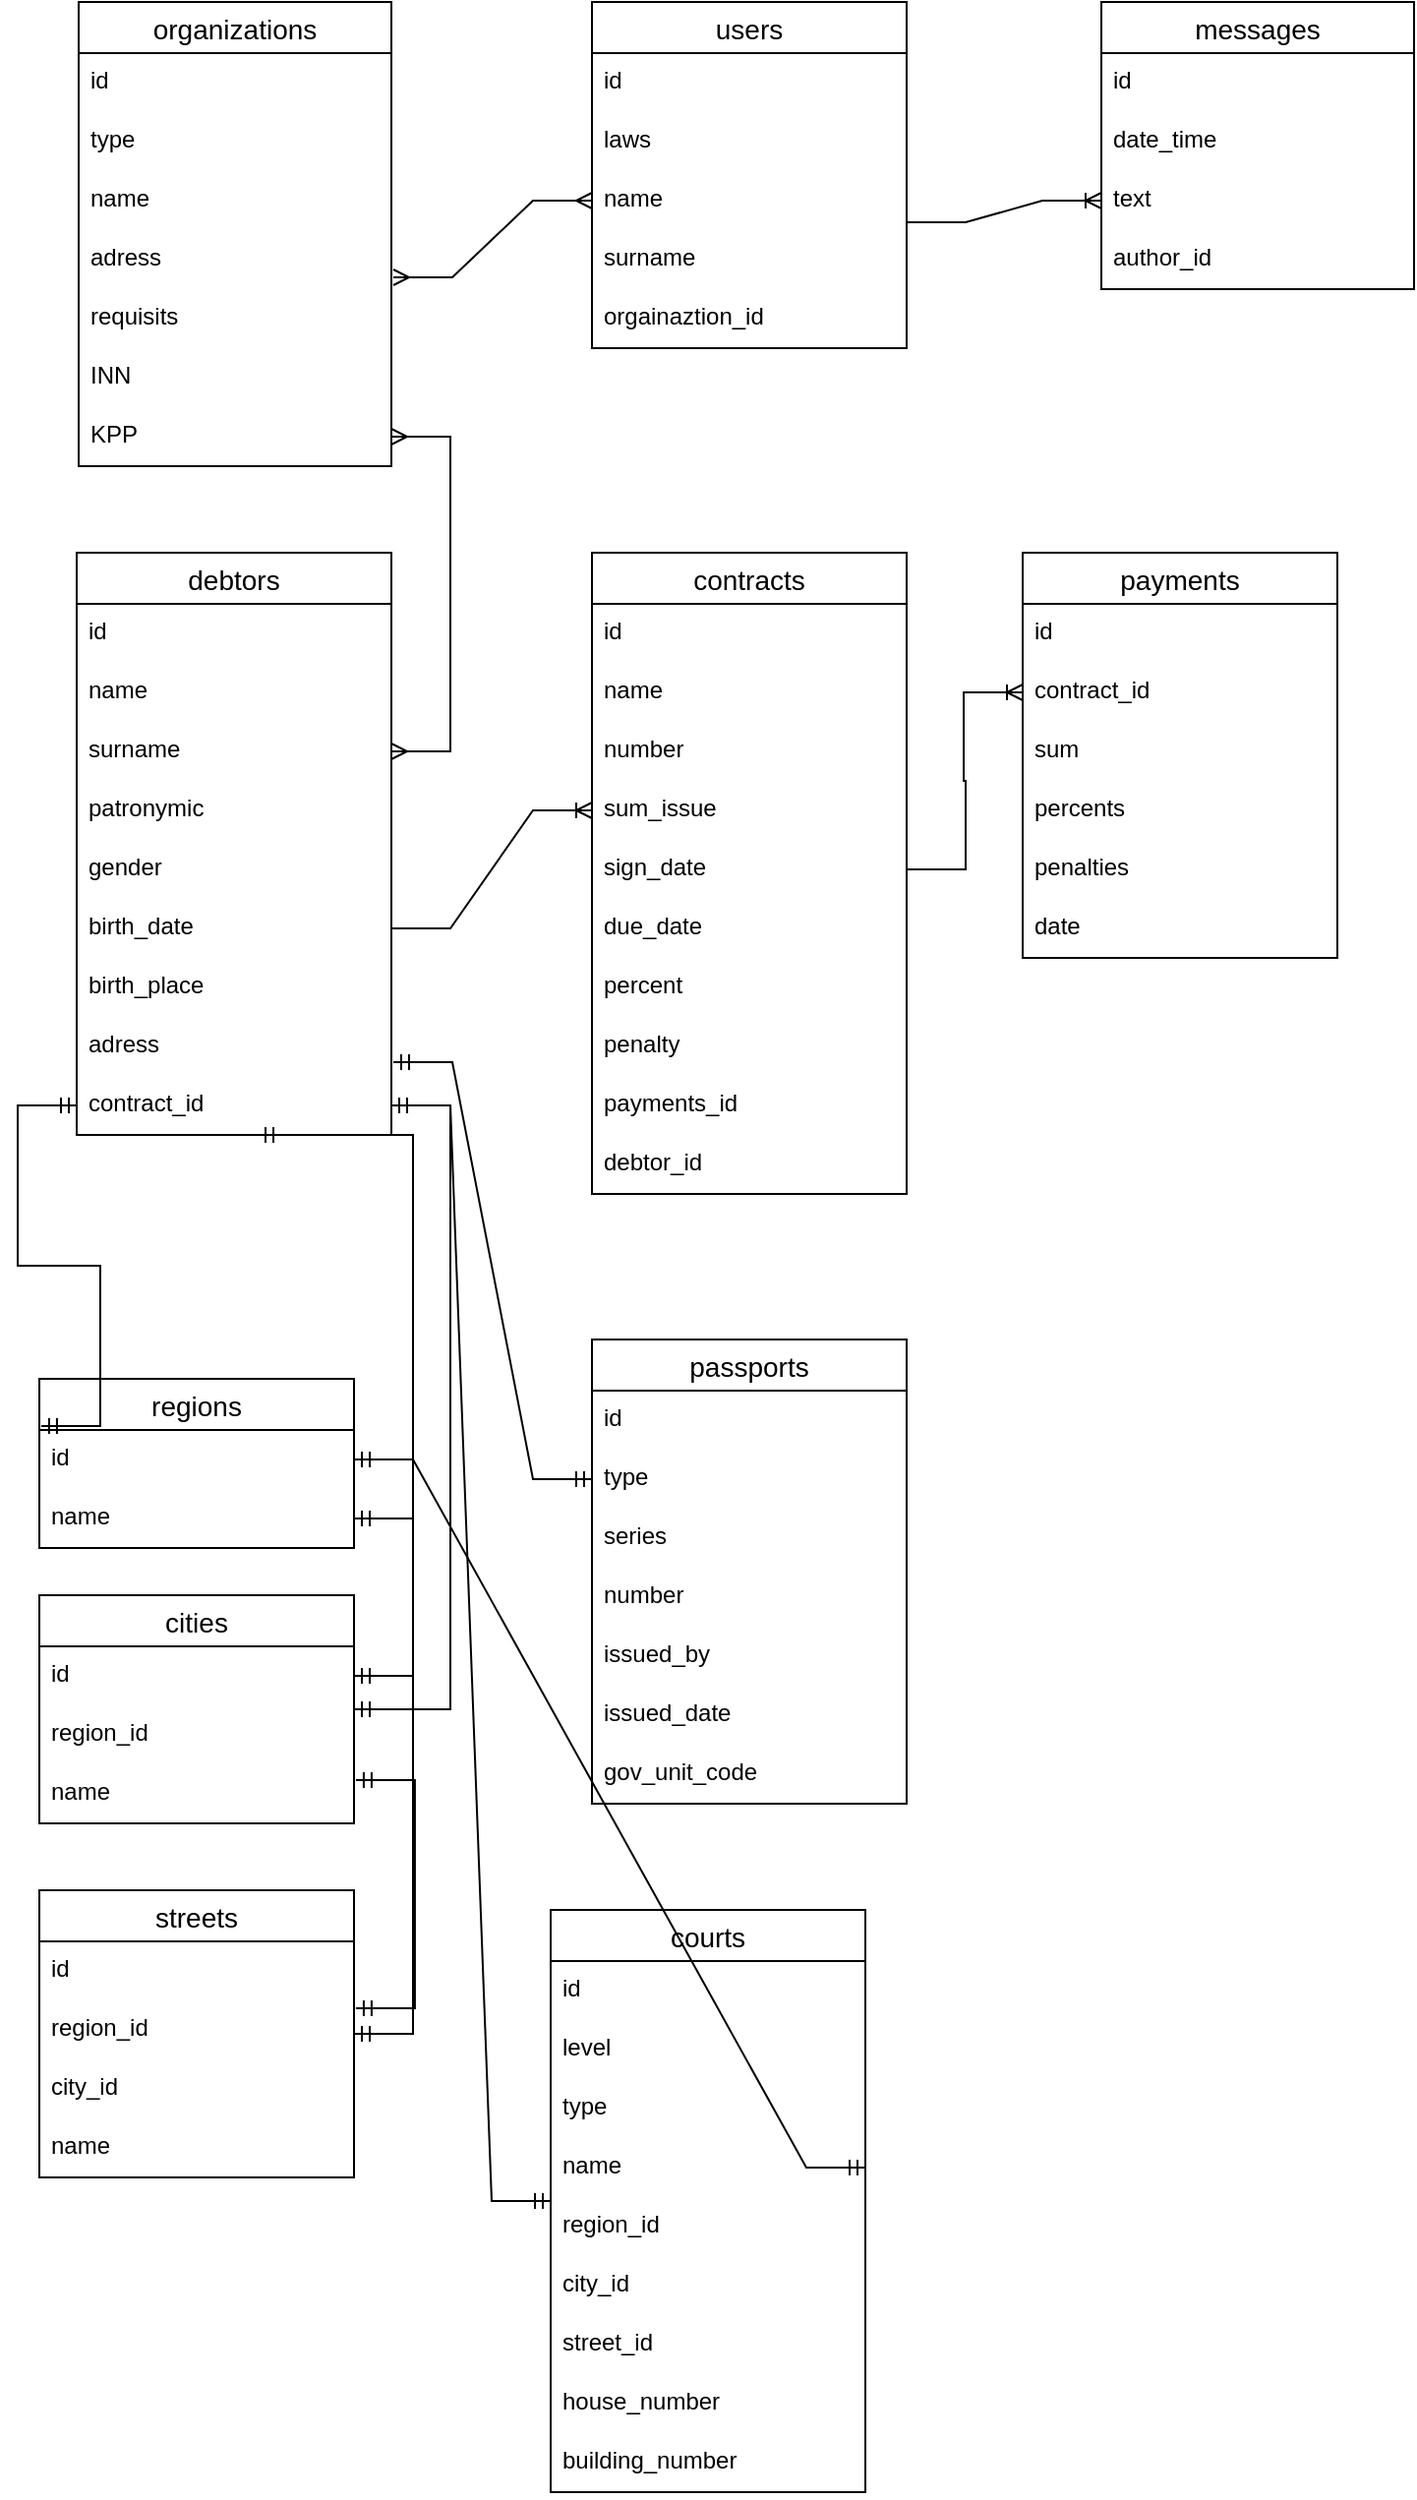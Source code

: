 <mxfile version="16.5.6" type="device"><diagram id="U7mNSI6FyCc5TlIsYgP4" name="Page-1"><mxGraphModel dx="1422" dy="794" grid="1" gridSize="10" guides="1" tooltips="1" connect="1" arrows="1" fold="1" page="1" pageScale="1" pageWidth="5000" pageHeight="5000" math="0" shadow="0"><root><mxCell id="0"/><mxCell id="1" parent="0"/><mxCell id="NuWBDG4nEByuU6j7ohmf-14" value="users" style="swimlane;fontStyle=0;childLayout=stackLayout;horizontal=1;startSize=26;horizontalStack=0;resizeParent=1;resizeParentMax=0;resizeLast=0;collapsible=1;marginBottom=0;align=center;fontSize=14;" vertex="1" parent="1"><mxGeometry x="321" y="40" width="160" height="176" as="geometry"/></mxCell><mxCell id="NuWBDG4nEByuU6j7ohmf-15" value="id" style="text;strokeColor=none;fillColor=none;spacingLeft=4;spacingRight=4;overflow=hidden;rotatable=0;points=[[0,0.5],[1,0.5]];portConstraint=eastwest;fontSize=12;" vertex="1" parent="NuWBDG4nEByuU6j7ohmf-14"><mxGeometry y="26" width="160" height="30" as="geometry"/></mxCell><mxCell id="NuWBDG4nEByuU6j7ohmf-16" value="laws" style="text;strokeColor=none;fillColor=none;spacingLeft=4;spacingRight=4;overflow=hidden;rotatable=0;points=[[0,0.5],[1,0.5]];portConstraint=eastwest;fontSize=12;" vertex="1" parent="NuWBDG4nEByuU6j7ohmf-14"><mxGeometry y="56" width="160" height="30" as="geometry"/></mxCell><mxCell id="NuWBDG4nEByuU6j7ohmf-17" value="name" style="text;strokeColor=none;fillColor=none;spacingLeft=4;spacingRight=4;overflow=hidden;rotatable=0;points=[[0,0.5],[1,0.5]];portConstraint=eastwest;fontSize=12;" vertex="1" parent="NuWBDG4nEByuU6j7ohmf-14"><mxGeometry y="86" width="160" height="30" as="geometry"/></mxCell><mxCell id="NuWBDG4nEByuU6j7ohmf-18" value="surname" style="text;strokeColor=none;fillColor=none;spacingLeft=4;spacingRight=4;overflow=hidden;rotatable=0;points=[[0,0.5],[1,0.5]];portConstraint=eastwest;fontSize=12;" vertex="1" parent="NuWBDG4nEByuU6j7ohmf-14"><mxGeometry y="116" width="160" height="30" as="geometry"/></mxCell><mxCell id="NuWBDG4nEByuU6j7ohmf-70" value="orgainaztion_id" style="text;strokeColor=none;fillColor=none;spacingLeft=4;spacingRight=4;overflow=hidden;rotatable=0;points=[[0,0.5],[1,0.5]];portConstraint=eastwest;fontSize=12;" vertex="1" parent="NuWBDG4nEByuU6j7ohmf-14"><mxGeometry y="146" width="160" height="30" as="geometry"/></mxCell><mxCell id="NuWBDG4nEByuU6j7ohmf-20" value="organizations" style="swimlane;fontStyle=0;childLayout=stackLayout;horizontal=1;startSize=26;horizontalStack=0;resizeParent=1;resizeParentMax=0;resizeLast=0;collapsible=1;marginBottom=0;align=center;fontSize=14;aspect=fixed;" vertex="1" parent="1"><mxGeometry x="60" y="40" width="159" height="236" as="geometry"/></mxCell><mxCell id="NuWBDG4nEByuU6j7ohmf-21" value="id" style="text;strokeColor=none;fillColor=none;spacingLeft=4;spacingRight=4;overflow=hidden;rotatable=0;points=[[0,0.5],[1,0.5]];portConstraint=eastwest;fontSize=12;" vertex="1" parent="NuWBDG4nEByuU6j7ohmf-20"><mxGeometry y="26" width="159" height="30" as="geometry"/></mxCell><mxCell id="NuWBDG4nEByuU6j7ohmf-22" value="type" style="text;strokeColor=none;fillColor=none;spacingLeft=4;spacingRight=4;overflow=hidden;rotatable=0;points=[[0,0.5],[1,0.5]];portConstraint=eastwest;fontSize=12;" vertex="1" parent="NuWBDG4nEByuU6j7ohmf-20"><mxGeometry y="56" width="159" height="30" as="geometry"/></mxCell><mxCell id="NuWBDG4nEByuU6j7ohmf-81" value="" style="edgeStyle=entityRelationEdgeStyle;fontSize=12;html=1;endArrow=ERmany;startArrow=ERmany;rounded=0;" edge="1" parent="NuWBDG4nEByuU6j7ohmf-20" target="NuWBDG4nEByuU6j7ohmf-17"><mxGeometry width="100" height="100" relative="1" as="geometry"><mxPoint x="160" y="140" as="sourcePoint"/><mxPoint x="250" y="90" as="targetPoint"/></mxGeometry></mxCell><mxCell id="NuWBDG4nEByuU6j7ohmf-23" value="name" style="text;strokeColor=none;fillColor=none;spacingLeft=4;spacingRight=4;overflow=hidden;rotatable=0;points=[[0,0.5],[1,0.5]];portConstraint=eastwest;fontSize=12;" vertex="1" parent="NuWBDG4nEByuU6j7ohmf-20"><mxGeometry y="86" width="159" height="30" as="geometry"/></mxCell><mxCell id="NuWBDG4nEByuU6j7ohmf-24" value="adress" style="text;strokeColor=none;fillColor=none;spacingLeft=4;spacingRight=4;overflow=hidden;rotatable=0;points=[[0,0.5],[1,0.5]];portConstraint=eastwest;fontSize=12;" vertex="1" parent="NuWBDG4nEByuU6j7ohmf-20"><mxGeometry y="116" width="159" height="30" as="geometry"/></mxCell><mxCell id="NuWBDG4nEByuU6j7ohmf-25" value="requisits" style="text;strokeColor=none;fillColor=none;spacingLeft=4;spacingRight=4;overflow=hidden;rotatable=0;points=[[0,0.5],[1,0.5]];portConstraint=eastwest;fontSize=12;" vertex="1" parent="NuWBDG4nEByuU6j7ohmf-20"><mxGeometry y="146" width="159" height="30" as="geometry"/></mxCell><mxCell id="NuWBDG4nEByuU6j7ohmf-26" value="INN" style="text;strokeColor=none;fillColor=none;spacingLeft=4;spacingRight=4;overflow=hidden;rotatable=0;points=[[0,0.5],[1,0.5]];portConstraint=eastwest;fontSize=12;" vertex="1" parent="NuWBDG4nEByuU6j7ohmf-20"><mxGeometry y="176" width="159" height="30" as="geometry"/></mxCell><mxCell id="NuWBDG4nEByuU6j7ohmf-27" value="KPP" style="text;strokeColor=none;fillColor=none;spacingLeft=4;spacingRight=4;overflow=hidden;rotatable=0;points=[[0,0.5],[1,0.5]];portConstraint=eastwest;fontSize=12;" vertex="1" parent="NuWBDG4nEByuU6j7ohmf-20"><mxGeometry y="206" width="159" height="30" as="geometry"/></mxCell><mxCell id="NuWBDG4nEByuU6j7ohmf-29" value="debtors" style="swimlane;fontStyle=0;childLayout=stackLayout;horizontal=1;startSize=26;horizontalStack=0;resizeParent=1;resizeParentMax=0;resizeLast=0;collapsible=1;marginBottom=0;align=center;fontSize=14;" vertex="1" parent="1"><mxGeometry x="59" y="320" width="160" height="296" as="geometry"/></mxCell><mxCell id="NuWBDG4nEByuU6j7ohmf-30" value="id" style="text;strokeColor=none;fillColor=none;spacingLeft=4;spacingRight=4;overflow=hidden;rotatable=0;points=[[0,0.5],[1,0.5]];portConstraint=eastwest;fontSize=12;" vertex="1" parent="NuWBDG4nEByuU6j7ohmf-29"><mxGeometry y="26" width="160" height="30" as="geometry"/></mxCell><mxCell id="NuWBDG4nEByuU6j7ohmf-32" value="name" style="text;strokeColor=none;fillColor=none;spacingLeft=4;spacingRight=4;overflow=hidden;rotatable=0;points=[[0,0.5],[1,0.5]];portConstraint=eastwest;fontSize=12;" vertex="1" parent="NuWBDG4nEByuU6j7ohmf-29"><mxGeometry y="56" width="160" height="30" as="geometry"/></mxCell><mxCell id="NuWBDG4nEByuU6j7ohmf-33" value="surname" style="text;strokeColor=none;fillColor=none;spacingLeft=4;spacingRight=4;overflow=hidden;rotatable=0;points=[[0,0.5],[1,0.5]];portConstraint=eastwest;fontSize=12;" vertex="1" parent="NuWBDG4nEByuU6j7ohmf-29"><mxGeometry y="86" width="160" height="30" as="geometry"/></mxCell><mxCell id="NuWBDG4nEByuU6j7ohmf-34" value="patronymic" style="text;strokeColor=none;fillColor=none;spacingLeft=4;spacingRight=4;overflow=hidden;rotatable=0;points=[[0,0.5],[1,0.5]];portConstraint=eastwest;fontSize=12;" vertex="1" parent="NuWBDG4nEByuU6j7ohmf-29"><mxGeometry y="116" width="160" height="30" as="geometry"/></mxCell><mxCell id="NuWBDG4nEByuU6j7ohmf-35" value="gender" style="text;strokeColor=none;fillColor=none;spacingLeft=4;spacingRight=4;overflow=hidden;rotatable=0;points=[[0,0.5],[1,0.5]];portConstraint=eastwest;fontSize=12;" vertex="1" parent="NuWBDG4nEByuU6j7ohmf-29"><mxGeometry y="146" width="160" height="30" as="geometry"/></mxCell><mxCell id="NuWBDG4nEByuU6j7ohmf-36" value="birth_date" style="text;strokeColor=none;fillColor=none;spacingLeft=4;spacingRight=4;overflow=hidden;rotatable=0;points=[[0,0.5],[1,0.5]];portConstraint=eastwest;fontSize=12;" vertex="1" parent="NuWBDG4nEByuU6j7ohmf-29"><mxGeometry y="176" width="160" height="30" as="geometry"/></mxCell><mxCell id="NuWBDG4nEByuU6j7ohmf-38" value="birth_place" style="text;strokeColor=none;fillColor=none;spacingLeft=4;spacingRight=4;overflow=hidden;rotatable=0;points=[[0,0.5],[1,0.5]];portConstraint=eastwest;fontSize=12;" vertex="1" parent="NuWBDG4nEByuU6j7ohmf-29"><mxGeometry y="206" width="160" height="30" as="geometry"/></mxCell><mxCell id="NuWBDG4nEByuU6j7ohmf-44" value="adress" style="text;strokeColor=none;fillColor=none;spacingLeft=4;spacingRight=4;overflow=hidden;rotatable=0;points=[[0,0.5],[1,0.5]];portConstraint=eastwest;fontSize=12;" vertex="1" parent="NuWBDG4nEByuU6j7ohmf-29"><mxGeometry y="236" width="160" height="30" as="geometry"/></mxCell><mxCell id="NuWBDG4nEByuU6j7ohmf-71" value="contract_id" style="text;strokeColor=none;fillColor=none;spacingLeft=4;spacingRight=4;overflow=hidden;rotatable=0;points=[[0,0.5],[1,0.5]];portConstraint=eastwest;fontSize=12;" vertex="1" parent="NuWBDG4nEByuU6j7ohmf-29"><mxGeometry y="266" width="160" height="30" as="geometry"/></mxCell><mxCell id="NuWBDG4nEByuU6j7ohmf-46" value="contracts" style="swimlane;fontStyle=0;childLayout=stackLayout;horizontal=1;startSize=26;horizontalStack=0;resizeParent=1;resizeParentMax=0;resizeLast=0;collapsible=1;marginBottom=0;align=center;fontSize=14;" vertex="1" parent="1"><mxGeometry x="321" y="320" width="160" height="326" as="geometry"/></mxCell><mxCell id="NuWBDG4nEByuU6j7ohmf-47" value="id" style="text;strokeColor=none;fillColor=none;spacingLeft=4;spacingRight=4;overflow=hidden;rotatable=0;points=[[0,0.5],[1,0.5]];portConstraint=eastwest;fontSize=12;" vertex="1" parent="NuWBDG4nEByuU6j7ohmf-46"><mxGeometry y="26" width="160" height="30" as="geometry"/></mxCell><mxCell id="NuWBDG4nEByuU6j7ohmf-48" value="name" style="text;strokeColor=none;fillColor=none;spacingLeft=4;spacingRight=4;overflow=hidden;rotatable=0;points=[[0,0.5],[1,0.5]];portConstraint=eastwest;fontSize=12;" vertex="1" parent="NuWBDG4nEByuU6j7ohmf-46"><mxGeometry y="56" width="160" height="30" as="geometry"/></mxCell><mxCell id="NuWBDG4nEByuU6j7ohmf-49" value="number" style="text;strokeColor=none;fillColor=none;spacingLeft=4;spacingRight=4;overflow=hidden;rotatable=0;points=[[0,0.5],[1,0.5]];portConstraint=eastwest;fontSize=12;" vertex="1" parent="NuWBDG4nEByuU6j7ohmf-46"><mxGeometry y="86" width="160" height="30" as="geometry"/></mxCell><mxCell id="NuWBDG4nEByuU6j7ohmf-50" value="sum_issue" style="text;strokeColor=none;fillColor=none;spacingLeft=4;spacingRight=4;overflow=hidden;rotatable=0;points=[[0,0.5],[1,0.5]];portConstraint=eastwest;fontSize=12;" vertex="1" parent="NuWBDG4nEByuU6j7ohmf-46"><mxGeometry y="116" width="160" height="30" as="geometry"/></mxCell><mxCell id="NuWBDG4nEByuU6j7ohmf-51" value="sign_date" style="text;strokeColor=none;fillColor=none;spacingLeft=4;spacingRight=4;overflow=hidden;rotatable=0;points=[[0,0.5],[1,0.5]];portConstraint=eastwest;fontSize=12;" vertex="1" parent="NuWBDG4nEByuU6j7ohmf-46"><mxGeometry y="146" width="160" height="30" as="geometry"/></mxCell><mxCell id="NuWBDG4nEByuU6j7ohmf-52" value="due_date" style="text;strokeColor=none;fillColor=none;spacingLeft=4;spacingRight=4;overflow=hidden;rotatable=0;points=[[0,0.5],[1,0.5]];portConstraint=eastwest;fontSize=12;" vertex="1" parent="NuWBDG4nEByuU6j7ohmf-46"><mxGeometry y="176" width="160" height="30" as="geometry"/></mxCell><mxCell id="NuWBDG4nEByuU6j7ohmf-53" value="percent" style="text;strokeColor=none;fillColor=none;spacingLeft=4;spacingRight=4;overflow=hidden;rotatable=0;points=[[0,0.5],[1,0.5]];portConstraint=eastwest;fontSize=12;" vertex="1" parent="NuWBDG4nEByuU6j7ohmf-46"><mxGeometry y="206" width="160" height="30" as="geometry"/></mxCell><mxCell id="NuWBDG4nEByuU6j7ohmf-54" value="penalty" style="text;strokeColor=none;fillColor=none;spacingLeft=4;spacingRight=4;overflow=hidden;rotatable=0;points=[[0,0.5],[1,0.5]];portConstraint=eastwest;fontSize=12;" vertex="1" parent="NuWBDG4nEByuU6j7ohmf-46"><mxGeometry y="236" width="160" height="30" as="geometry"/></mxCell><mxCell id="NuWBDG4nEByuU6j7ohmf-69" value="payments_id" style="text;strokeColor=none;fillColor=none;spacingLeft=4;spacingRight=4;overflow=hidden;rotatable=0;points=[[0,0.5],[1,0.5]];portConstraint=eastwest;fontSize=12;" vertex="1" parent="NuWBDG4nEByuU6j7ohmf-46"><mxGeometry y="266" width="160" height="30" as="geometry"/></mxCell><mxCell id="NuWBDG4nEByuU6j7ohmf-84" value="debtor_id" style="text;strokeColor=none;fillColor=none;spacingLeft=4;spacingRight=4;overflow=hidden;rotatable=0;points=[[0,0.5],[1,0.5]];portConstraint=eastwest;fontSize=12;" vertex="1" parent="NuWBDG4nEByuU6j7ohmf-46"><mxGeometry y="296" width="160" height="30" as="geometry"/></mxCell><mxCell id="NuWBDG4nEByuU6j7ohmf-60" value="payments" style="swimlane;fontStyle=0;childLayout=stackLayout;horizontal=1;startSize=26;horizontalStack=0;resizeParent=1;resizeParentMax=0;resizeLast=0;collapsible=1;marginBottom=0;align=center;fontSize=14;" vertex="1" parent="1"><mxGeometry x="540" y="320" width="160" height="206" as="geometry"/></mxCell><mxCell id="NuWBDG4nEByuU6j7ohmf-61" value="id" style="text;strokeColor=none;fillColor=none;spacingLeft=4;spacingRight=4;overflow=hidden;rotatable=0;points=[[0,0.5],[1,0.5]];portConstraint=eastwest;fontSize=12;" vertex="1" parent="NuWBDG4nEByuU6j7ohmf-60"><mxGeometry y="26" width="160" height="30" as="geometry"/></mxCell><mxCell id="NuWBDG4nEByuU6j7ohmf-62" value="contract_id" style="text;strokeColor=none;fillColor=none;spacingLeft=4;spacingRight=4;overflow=hidden;rotatable=0;points=[[0,0.5],[1,0.5]];portConstraint=eastwest;fontSize=12;" vertex="1" parent="NuWBDG4nEByuU6j7ohmf-60"><mxGeometry y="56" width="160" height="30" as="geometry"/></mxCell><mxCell id="NuWBDG4nEByuU6j7ohmf-63" value="sum" style="text;strokeColor=none;fillColor=none;spacingLeft=4;spacingRight=4;overflow=hidden;rotatable=0;points=[[0,0.5],[1,0.5]];portConstraint=eastwest;fontSize=12;" vertex="1" parent="NuWBDG4nEByuU6j7ohmf-60"><mxGeometry y="86" width="160" height="30" as="geometry"/></mxCell><mxCell id="NuWBDG4nEByuU6j7ohmf-64" value="percents" style="text;strokeColor=none;fillColor=none;spacingLeft=4;spacingRight=4;overflow=hidden;rotatable=0;points=[[0,0.5],[1,0.5]];portConstraint=eastwest;fontSize=12;" vertex="1" parent="NuWBDG4nEByuU6j7ohmf-60"><mxGeometry y="116" width="160" height="30" as="geometry"/></mxCell><mxCell id="NuWBDG4nEByuU6j7ohmf-65" value="penalties" style="text;strokeColor=none;fillColor=none;spacingLeft=4;spacingRight=4;overflow=hidden;rotatable=0;points=[[0,0.5],[1,0.5]];portConstraint=eastwest;fontSize=12;" vertex="1" parent="NuWBDG4nEByuU6j7ohmf-60"><mxGeometry y="146" width="160" height="30" as="geometry"/></mxCell><mxCell id="NuWBDG4nEByuU6j7ohmf-66" value="date" style="text;strokeColor=none;fillColor=none;spacingLeft=4;spacingRight=4;overflow=hidden;rotatable=0;points=[[0,0.5],[1,0.5]];portConstraint=eastwest;fontSize=12;" vertex="1" parent="NuWBDG4nEByuU6j7ohmf-60"><mxGeometry y="176" width="160" height="30" as="geometry"/></mxCell><mxCell id="NuWBDG4nEByuU6j7ohmf-72" value="messages" style="swimlane;fontStyle=0;childLayout=stackLayout;horizontal=1;startSize=26;horizontalStack=0;resizeParent=1;resizeParentMax=0;resizeLast=0;collapsible=1;marginBottom=0;align=center;fontSize=14;aspect=fixed;" vertex="1" parent="1"><mxGeometry x="580" y="40" width="159" height="146" as="geometry"/></mxCell><mxCell id="NuWBDG4nEByuU6j7ohmf-73" value="id" style="text;strokeColor=none;fillColor=none;spacingLeft=4;spacingRight=4;overflow=hidden;rotatable=0;points=[[0,0.5],[1,0.5]];portConstraint=eastwest;fontSize=12;" vertex="1" parent="NuWBDG4nEByuU6j7ohmf-72"><mxGeometry y="26" width="159" height="30" as="geometry"/></mxCell><mxCell id="NuWBDG4nEByuU6j7ohmf-74" value="date_time" style="text;strokeColor=none;fillColor=none;spacingLeft=4;spacingRight=4;overflow=hidden;rotatable=0;points=[[0,0.5],[1,0.5]];portConstraint=eastwest;fontSize=12;" vertex="1" parent="NuWBDG4nEByuU6j7ohmf-72"><mxGeometry y="56" width="159" height="30" as="geometry"/></mxCell><mxCell id="NuWBDG4nEByuU6j7ohmf-75" value="text" style="text;strokeColor=none;fillColor=none;spacingLeft=4;spacingRight=4;overflow=hidden;rotatable=0;points=[[0,0.5],[1,0.5]];portConstraint=eastwest;fontSize=12;" vertex="1" parent="NuWBDG4nEByuU6j7ohmf-72"><mxGeometry y="86" width="159" height="30" as="geometry"/></mxCell><mxCell id="NuWBDG4nEByuU6j7ohmf-76" value="author_id" style="text;strokeColor=none;fillColor=none;spacingLeft=4;spacingRight=4;overflow=hidden;rotatable=0;points=[[0,0.5],[1,0.5]];portConstraint=eastwest;fontSize=12;" vertex="1" parent="NuWBDG4nEByuU6j7ohmf-72"><mxGeometry y="116" width="159" height="30" as="geometry"/></mxCell><mxCell id="NuWBDG4nEByuU6j7ohmf-82" value="" style="edgeStyle=entityRelationEdgeStyle;fontSize=12;html=1;endArrow=ERoneToMany;rounded=0;entryX=0;entryY=0.5;entryDx=0;entryDy=0;exitX=1;exitY=0.867;exitDx=0;exitDy=0;exitPerimeter=0;" edge="1" parent="1" source="NuWBDG4nEByuU6j7ohmf-17" target="NuWBDG4nEByuU6j7ohmf-75"><mxGeometry width="100" height="100" relative="1" as="geometry"><mxPoint x="470" y="240" as="sourcePoint"/><mxPoint x="570" y="140" as="targetPoint"/></mxGeometry></mxCell><mxCell id="NuWBDG4nEByuU6j7ohmf-83" value="" style="edgeStyle=entityRelationEdgeStyle;fontSize=12;html=1;endArrow=ERmany;startArrow=ERmany;rounded=0;exitX=1;exitY=0.5;exitDx=0;exitDy=0;" edge="1" parent="1" source="NuWBDG4nEByuU6j7ohmf-33" target="NuWBDG4nEByuU6j7ohmf-27"><mxGeometry width="100" height="100" relative="1" as="geometry"><mxPoint x="140" y="420" as="sourcePoint"/><mxPoint x="240" y="320" as="targetPoint"/></mxGeometry></mxCell><mxCell id="NuWBDG4nEByuU6j7ohmf-85" value="" style="edgeStyle=entityRelationEdgeStyle;fontSize=12;html=1;endArrow=ERoneToMany;rounded=0;entryX=0;entryY=0.5;entryDx=0;entryDy=0;" edge="1" parent="1" source="NuWBDG4nEByuU6j7ohmf-36" target="NuWBDG4nEByuU6j7ohmf-50"><mxGeometry width="100" height="100" relative="1" as="geometry"><mxPoint x="550" y="470" as="sourcePoint"/><mxPoint x="300" y="461" as="targetPoint"/></mxGeometry></mxCell><mxCell id="NuWBDG4nEByuU6j7ohmf-86" value="" style="edgeStyle=entityRelationEdgeStyle;fontSize=12;html=1;endArrow=ERoneToMany;rounded=0;exitX=1;exitY=0.5;exitDx=0;exitDy=0;entryX=0;entryY=0.5;entryDx=0;entryDy=0;" edge="1" parent="1" source="NuWBDG4nEByuU6j7ohmf-51" target="NuWBDG4nEByuU6j7ohmf-62"><mxGeometry width="100" height="100" relative="1" as="geometry"><mxPoint x="550" y="470" as="sourcePoint"/><mxPoint x="650" y="370" as="targetPoint"/></mxGeometry></mxCell><mxCell id="NuWBDG4nEByuU6j7ohmf-87" value="passports" style="swimlane;fontStyle=0;childLayout=stackLayout;horizontal=1;startSize=26;horizontalStack=0;resizeParent=1;resizeParentMax=0;resizeLast=0;collapsible=1;marginBottom=0;align=center;fontSize=14;" vertex="1" parent="1"><mxGeometry x="321" y="720" width="160" height="236" as="geometry"/></mxCell><mxCell id="NuWBDG4nEByuU6j7ohmf-88" value="id" style="text;strokeColor=none;fillColor=none;spacingLeft=4;spacingRight=4;overflow=hidden;rotatable=0;points=[[0,0.5],[1,0.5]];portConstraint=eastwest;fontSize=12;" vertex="1" parent="NuWBDG4nEByuU6j7ohmf-87"><mxGeometry y="26" width="160" height="30" as="geometry"/></mxCell><mxCell id="NuWBDG4nEByuU6j7ohmf-89" value="type" style="text;strokeColor=none;fillColor=none;spacingLeft=4;spacingRight=4;overflow=hidden;rotatable=0;points=[[0,0.5],[1,0.5]];portConstraint=eastwest;fontSize=12;" vertex="1" parent="NuWBDG4nEByuU6j7ohmf-87"><mxGeometry y="56" width="160" height="30" as="geometry"/></mxCell><mxCell id="NuWBDG4nEByuU6j7ohmf-90" value="series" style="text;strokeColor=none;fillColor=none;spacingLeft=4;spacingRight=4;overflow=hidden;rotatable=0;points=[[0,0.5],[1,0.5]];portConstraint=eastwest;fontSize=12;" vertex="1" parent="NuWBDG4nEByuU6j7ohmf-87"><mxGeometry y="86" width="160" height="30" as="geometry"/></mxCell><mxCell id="NuWBDG4nEByuU6j7ohmf-91" value="number" style="text;strokeColor=none;fillColor=none;spacingLeft=4;spacingRight=4;overflow=hidden;rotatable=0;points=[[0,0.5],[1,0.5]];portConstraint=eastwest;fontSize=12;" vertex="1" parent="NuWBDG4nEByuU6j7ohmf-87"><mxGeometry y="116" width="160" height="30" as="geometry"/></mxCell><mxCell id="NuWBDG4nEByuU6j7ohmf-92" value="issued_by" style="text;strokeColor=none;fillColor=none;spacingLeft=4;spacingRight=4;overflow=hidden;rotatable=0;points=[[0,0.5],[1,0.5]];portConstraint=eastwest;fontSize=12;" vertex="1" parent="NuWBDG4nEByuU6j7ohmf-87"><mxGeometry y="146" width="160" height="30" as="geometry"/></mxCell><mxCell id="NuWBDG4nEByuU6j7ohmf-93" value="issued_date" style="text;strokeColor=none;fillColor=none;spacingLeft=4;spacingRight=4;overflow=hidden;rotatable=0;points=[[0,0.5],[1,0.5]];portConstraint=eastwest;fontSize=12;" vertex="1" parent="NuWBDG4nEByuU6j7ohmf-87"><mxGeometry y="176" width="160" height="30" as="geometry"/></mxCell><mxCell id="NuWBDG4nEByuU6j7ohmf-101" value="gov_unit_code" style="text;strokeColor=none;fillColor=none;spacingLeft=4;spacingRight=4;overflow=hidden;rotatable=0;points=[[0,0.5],[1,0.5]];portConstraint=eastwest;fontSize=12;" vertex="1" parent="NuWBDG4nEByuU6j7ohmf-87"><mxGeometry y="206" width="160" height="30" as="geometry"/></mxCell><mxCell id="NuWBDG4nEByuU6j7ohmf-104" value="" style="edgeStyle=entityRelationEdgeStyle;fontSize=12;html=1;endArrow=ERmandOne;startArrow=ERmandOne;rounded=0;entryX=0;entryY=0.5;entryDx=0;entryDy=0;" edge="1" parent="1" target="NuWBDG4nEByuU6j7ohmf-89"><mxGeometry width="100" height="100" relative="1" as="geometry"><mxPoint x="220" y="579" as="sourcePoint"/><mxPoint x="650" y="560" as="targetPoint"/></mxGeometry></mxCell><mxCell id="NuWBDG4nEByuU6j7ohmf-105" value="courts" style="swimlane;fontStyle=0;childLayout=stackLayout;horizontal=1;startSize=26;horizontalStack=0;resizeParent=1;resizeParentMax=0;resizeLast=0;collapsible=1;marginBottom=0;align=center;fontSize=14;" vertex="1" parent="1"><mxGeometry x="300" y="1010" width="160" height="296" as="geometry"/></mxCell><mxCell id="NuWBDG4nEByuU6j7ohmf-106" value="id" style="text;strokeColor=none;fillColor=none;spacingLeft=4;spacingRight=4;overflow=hidden;rotatable=0;points=[[0,0.5],[1,0.5]];portConstraint=eastwest;fontSize=12;" vertex="1" parent="NuWBDG4nEByuU6j7ohmf-105"><mxGeometry y="26" width="160" height="30" as="geometry"/></mxCell><mxCell id="NuWBDG4nEByuU6j7ohmf-107" value="level" style="text;strokeColor=none;fillColor=none;spacingLeft=4;spacingRight=4;overflow=hidden;rotatable=0;points=[[0,0.5],[1,0.5]];portConstraint=eastwest;fontSize=12;" vertex="1" parent="NuWBDG4nEByuU6j7ohmf-105"><mxGeometry y="56" width="160" height="30" as="geometry"/></mxCell><mxCell id="NuWBDG4nEByuU6j7ohmf-108" value="type" style="text;strokeColor=none;fillColor=none;spacingLeft=4;spacingRight=4;overflow=hidden;rotatable=0;points=[[0,0.5],[1,0.5]];portConstraint=eastwest;fontSize=12;" vertex="1" parent="NuWBDG4nEByuU6j7ohmf-105"><mxGeometry y="86" width="160" height="30" as="geometry"/></mxCell><mxCell id="NuWBDG4nEByuU6j7ohmf-109" value="name" style="text;strokeColor=none;fillColor=none;spacingLeft=4;spacingRight=4;overflow=hidden;rotatable=0;points=[[0,0.5],[1,0.5]];portConstraint=eastwest;fontSize=12;" vertex="1" parent="NuWBDG4nEByuU6j7ohmf-105"><mxGeometry y="116" width="160" height="30" as="geometry"/></mxCell><mxCell id="NuWBDG4nEByuU6j7ohmf-110" value="region_id" style="text;strokeColor=none;fillColor=none;spacingLeft=4;spacingRight=4;overflow=hidden;rotatable=0;points=[[0,0.5],[1,0.5]];portConstraint=eastwest;fontSize=12;" vertex="1" parent="NuWBDG4nEByuU6j7ohmf-105"><mxGeometry y="146" width="160" height="30" as="geometry"/></mxCell><mxCell id="NuWBDG4nEByuU6j7ohmf-112" value="city_id" style="text;strokeColor=none;fillColor=none;spacingLeft=4;spacingRight=4;overflow=hidden;rotatable=0;points=[[0,0.5],[1,0.5]];portConstraint=eastwest;fontSize=12;" vertex="1" parent="NuWBDG4nEByuU6j7ohmf-105"><mxGeometry y="176" width="160" height="30" as="geometry"/></mxCell><mxCell id="NuWBDG4nEByuU6j7ohmf-113" value="street_id" style="text;strokeColor=none;fillColor=none;spacingLeft=4;spacingRight=4;overflow=hidden;rotatable=0;points=[[0,0.5],[1,0.5]];portConstraint=eastwest;fontSize=12;" vertex="1" parent="NuWBDG4nEByuU6j7ohmf-105"><mxGeometry y="206" width="160" height="30" as="geometry"/></mxCell><mxCell id="NuWBDG4nEByuU6j7ohmf-114" value="house_number" style="text;strokeColor=none;fillColor=none;spacingLeft=4;spacingRight=4;overflow=hidden;rotatable=0;points=[[0,0.5],[1,0.5]];portConstraint=eastwest;fontSize=12;" vertex="1" parent="NuWBDG4nEByuU6j7ohmf-105"><mxGeometry y="236" width="160" height="30" as="geometry"/></mxCell><mxCell id="NuWBDG4nEByuU6j7ohmf-115" value="building_number" style="text;strokeColor=none;fillColor=none;spacingLeft=4;spacingRight=4;overflow=hidden;rotatable=0;points=[[0,0.5],[1,0.5]];portConstraint=eastwest;fontSize=12;" vertex="1" parent="NuWBDG4nEByuU6j7ohmf-105"><mxGeometry y="266" width="160" height="30" as="geometry"/></mxCell><mxCell id="NuWBDG4nEByuU6j7ohmf-116" value="regions" style="swimlane;fontStyle=0;childLayout=stackLayout;horizontal=1;startSize=26;horizontalStack=0;resizeParent=1;resizeParentMax=0;resizeLast=0;collapsible=1;marginBottom=0;align=center;fontSize=14;" vertex="1" parent="1"><mxGeometry x="40" y="740" width="160" height="86" as="geometry"/></mxCell><mxCell id="NuWBDG4nEByuU6j7ohmf-117" value="id" style="text;strokeColor=none;fillColor=none;spacingLeft=4;spacingRight=4;overflow=hidden;rotatable=0;points=[[0,0.5],[1,0.5]];portConstraint=eastwest;fontSize=12;" vertex="1" parent="NuWBDG4nEByuU6j7ohmf-116"><mxGeometry y="26" width="160" height="30" as="geometry"/></mxCell><mxCell id="NuWBDG4nEByuU6j7ohmf-118" value="name" style="text;strokeColor=none;fillColor=none;spacingLeft=4;spacingRight=4;overflow=hidden;rotatable=0;points=[[0,0.5],[1,0.5]];portConstraint=eastwest;fontSize=12;" vertex="1" parent="NuWBDG4nEByuU6j7ohmf-116"><mxGeometry y="56" width="160" height="30" as="geometry"/></mxCell><mxCell id="NuWBDG4nEByuU6j7ohmf-126" value="cities" style="swimlane;fontStyle=0;childLayout=stackLayout;horizontal=1;startSize=26;horizontalStack=0;resizeParent=1;resizeParentMax=0;resizeLast=0;collapsible=1;marginBottom=0;align=center;fontSize=14;" vertex="1" parent="1"><mxGeometry x="40" y="850" width="160" height="116" as="geometry"/></mxCell><mxCell id="NuWBDG4nEByuU6j7ohmf-127" value="id" style="text;strokeColor=none;fillColor=none;spacingLeft=4;spacingRight=4;overflow=hidden;rotatable=0;points=[[0,0.5],[1,0.5]];portConstraint=eastwest;fontSize=12;" vertex="1" parent="NuWBDG4nEByuU6j7ohmf-126"><mxGeometry y="26" width="160" height="30" as="geometry"/></mxCell><mxCell id="NuWBDG4nEByuU6j7ohmf-128" value="region_id" style="text;strokeColor=none;fillColor=none;spacingLeft=4;spacingRight=4;overflow=hidden;rotatable=0;points=[[0,0.5],[1,0.5]];portConstraint=eastwest;fontSize=12;" vertex="1" parent="NuWBDG4nEByuU6j7ohmf-126"><mxGeometry y="56" width="160" height="30" as="geometry"/></mxCell><mxCell id="NuWBDG4nEByuU6j7ohmf-134" value="name" style="text;strokeColor=none;fillColor=none;spacingLeft=4;spacingRight=4;overflow=hidden;rotatable=0;points=[[0,0.5],[1,0.5]];portConstraint=eastwest;fontSize=12;" vertex="1" parent="NuWBDG4nEByuU6j7ohmf-126"><mxGeometry y="86" width="160" height="30" as="geometry"/></mxCell><mxCell id="NuWBDG4nEByuU6j7ohmf-129" value="streets" style="swimlane;fontStyle=0;childLayout=stackLayout;horizontal=1;startSize=26;horizontalStack=0;resizeParent=1;resizeParentMax=0;resizeLast=0;collapsible=1;marginBottom=0;align=center;fontSize=14;" vertex="1" parent="1"><mxGeometry x="40" y="1000" width="160" height="146" as="geometry"/></mxCell><mxCell id="NuWBDG4nEByuU6j7ohmf-130" value="id" style="text;strokeColor=none;fillColor=none;spacingLeft=4;spacingRight=4;overflow=hidden;rotatable=0;points=[[0,0.5],[1,0.5]];portConstraint=eastwest;fontSize=12;" vertex="1" parent="NuWBDG4nEByuU6j7ohmf-129"><mxGeometry y="26" width="160" height="30" as="geometry"/></mxCell><mxCell id="NuWBDG4nEByuU6j7ohmf-131" value="region_id" style="text;strokeColor=none;fillColor=none;spacingLeft=4;spacingRight=4;overflow=hidden;rotatable=0;points=[[0,0.5],[1,0.5]];portConstraint=eastwest;fontSize=12;" vertex="1" parent="NuWBDG4nEByuU6j7ohmf-129"><mxGeometry y="56" width="160" height="30" as="geometry"/></mxCell><mxCell id="NuWBDG4nEByuU6j7ohmf-132" value="city_id" style="text;strokeColor=none;fillColor=none;spacingLeft=4;spacingRight=4;overflow=hidden;rotatable=0;points=[[0,0.5],[1,0.5]];portConstraint=eastwest;fontSize=12;" vertex="1" parent="NuWBDG4nEByuU6j7ohmf-129"><mxGeometry y="86" width="160" height="30" as="geometry"/></mxCell><mxCell id="NuWBDG4nEByuU6j7ohmf-133" value="name" style="text;strokeColor=none;fillColor=none;spacingLeft=4;spacingRight=4;overflow=hidden;rotatable=0;points=[[0,0.5],[1,0.5]];portConstraint=eastwest;fontSize=12;" vertex="1" parent="NuWBDG4nEByuU6j7ohmf-129"><mxGeometry y="116" width="160" height="30" as="geometry"/></mxCell><mxCell id="NuWBDG4nEByuU6j7ohmf-135" value="" style="edgeStyle=entityRelationEdgeStyle;fontSize=12;html=1;endArrow=ERmandOne;startArrow=ERmandOne;rounded=0;" edge="1" parent="1" source="NuWBDG4nEByuU6j7ohmf-105" target="NuWBDG4nEByuU6j7ohmf-71"><mxGeometry width="100" height="100" relative="1" as="geometry"><mxPoint x="550" y="660" as="sourcePoint"/><mxPoint x="650" y="560" as="targetPoint"/></mxGeometry></mxCell><mxCell id="NuWBDG4nEByuU6j7ohmf-136" value="" style="edgeStyle=entityRelationEdgeStyle;fontSize=12;html=1;endArrow=ERmandOne;startArrow=ERmandOne;rounded=0;entryX=1;entryY=0.5;entryDx=0;entryDy=0;" edge="1" parent="1" source="NuWBDG4nEByuU6j7ohmf-117" target="NuWBDG4nEByuU6j7ohmf-109"><mxGeometry width="100" height="100" relative="1" as="geometry"><mxPoint x="570" y="739.99" as="sourcePoint"/><mxPoint x="229" y="611" as="targetPoint"/></mxGeometry></mxCell><mxCell id="NuWBDG4nEByuU6j7ohmf-137" value="" style="edgeStyle=entityRelationEdgeStyle;fontSize=12;html=1;endArrow=ERmandOne;startArrow=ERmandOne;rounded=0;" edge="1" parent="1" source="NuWBDG4nEByuU6j7ohmf-127" target="NuWBDG4nEByuU6j7ohmf-118"><mxGeometry width="100" height="100" relative="1" as="geometry"><mxPoint x="580" y="749.99" as="sourcePoint"/><mxPoint x="239" y="621" as="targetPoint"/></mxGeometry></mxCell><mxCell id="NuWBDG4nEByuU6j7ohmf-138" value="" style="edgeStyle=entityRelationEdgeStyle;fontSize=12;html=1;endArrow=ERmandOne;startArrow=ERmandOne;rounded=0;exitX=1.006;exitY=0.133;exitDx=0;exitDy=0;exitPerimeter=0;entryX=1.006;entryY=0.267;entryDx=0;entryDy=0;entryPerimeter=0;" edge="1" parent="1" source="NuWBDG4nEByuU6j7ohmf-131" target="NuWBDG4nEByuU6j7ohmf-134"><mxGeometry width="100" height="100" relative="1" as="geometry"><mxPoint x="940" y="876" as="sourcePoint"/><mxPoint x="940" y="801" as="targetPoint"/></mxGeometry></mxCell><mxCell id="NuWBDG4nEByuU6j7ohmf-139" value="" style="edgeStyle=entityRelationEdgeStyle;fontSize=12;html=1;endArrow=ERmandOne;startArrow=ERmandOne;rounded=0;exitX=0.006;exitY=-0.067;exitDx=0;exitDy=0;exitPerimeter=0;" edge="1" parent="1" source="NuWBDG4nEByuU6j7ohmf-117" target="NuWBDG4nEByuU6j7ohmf-71"><mxGeometry width="100" height="100" relative="1" as="geometry"><mxPoint x="350" y="1101" as="sourcePoint"/><mxPoint x="240" y="1181" as="targetPoint"/></mxGeometry></mxCell><mxCell id="NuWBDG4nEByuU6j7ohmf-140" value="" style="edgeStyle=entityRelationEdgeStyle;fontSize=12;html=1;endArrow=ERmandOne;startArrow=ERmandOne;rounded=0;entryX=0.575;entryY=1;entryDx=0;entryDy=0;entryPerimeter=0;" edge="1" parent="1" source="NuWBDG4nEByuU6j7ohmf-129" target="NuWBDG4nEByuU6j7ohmf-71"><mxGeometry width="100" height="100" relative="1" as="geometry"><mxPoint x="350.96" y="1083.99" as="sourcePoint"/><mxPoint x="229" y="611" as="targetPoint"/></mxGeometry></mxCell><mxCell id="NuWBDG4nEByuU6j7ohmf-141" value="" style="edgeStyle=entityRelationEdgeStyle;fontSize=12;html=1;endArrow=ERmandOne;startArrow=ERmandOne;rounded=0;" edge="1" parent="1" source="NuWBDG4nEByuU6j7ohmf-126" target="NuWBDG4nEByuU6j7ohmf-71"><mxGeometry width="100" height="100" relative="1" as="geometry"><mxPoint x="360.96" y="1093.99" as="sourcePoint"/><mxPoint x="239" y="621" as="targetPoint"/></mxGeometry></mxCell></root></mxGraphModel></diagram></mxfile>